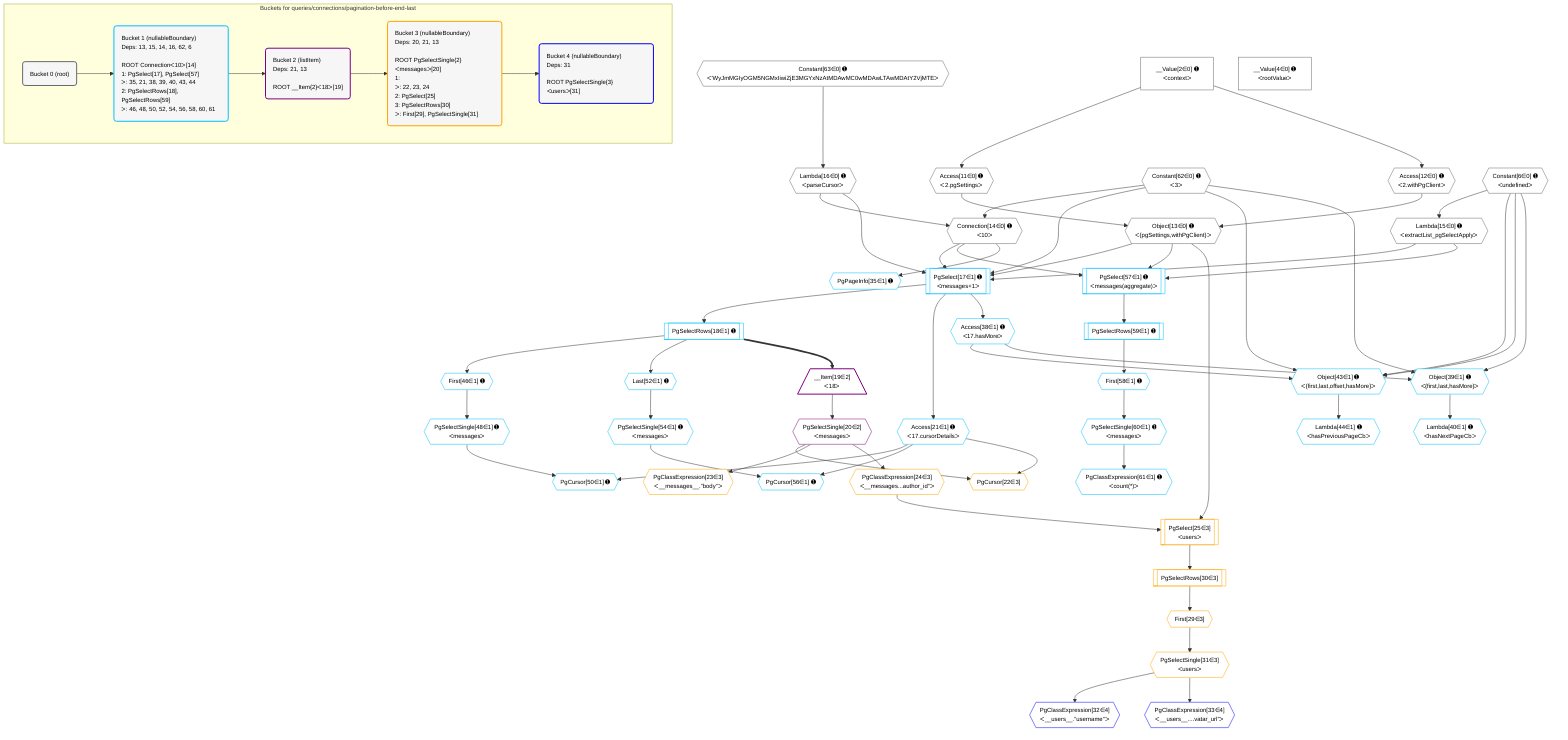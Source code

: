 %%{init: {'themeVariables': { 'fontSize': '12px'}}}%%
graph TD
    classDef path fill:#eee,stroke:#000,color:#000
    classDef plan fill:#fff,stroke-width:1px,color:#000
    classDef itemplan fill:#fff,stroke-width:2px,color:#000
    classDef unbatchedplan fill:#dff,stroke-width:1px,color:#000
    classDef sideeffectplan fill:#fcc,stroke-width:2px,color:#000
    classDef bucket fill:#f6f6f6,color:#000,stroke-width:2px,text-align:left


    %% plan dependencies
    Object13{{"Object[13∈0] ➊<br />ᐸ{pgSettings,withPgClient}ᐳ"}}:::plan
    Access11{{"Access[11∈0] ➊<br />ᐸ2.pgSettingsᐳ"}}:::plan
    Access12{{"Access[12∈0] ➊<br />ᐸ2.withPgClientᐳ"}}:::plan
    Access11 & Access12 --> Object13
    Connection14{{"Connection[14∈0] ➊<br />ᐸ10ᐳ"}}:::plan
    Constant62{{"Constant[62∈0] ➊<br />ᐸ3ᐳ"}}:::plan
    Lambda16{{"Lambda[16∈0] ➊<br />ᐸparseCursorᐳ"}}:::plan
    Constant62 & Lambda16 --> Connection14
    __Value2["__Value[2∈0] ➊<br />ᐸcontextᐳ"]:::plan
    __Value2 --> Access11
    __Value2 --> Access12
    Lambda15{{"Lambda[15∈0] ➊<br />ᐸextractList_pgSelectApplyᐳ"}}:::plan
    Constant6{{"Constant[6∈0] ➊<br />ᐸundefinedᐳ"}}:::plan
    Constant6 --> Lambda15
    Constant63{{"Constant[63∈0] ➊<br />ᐸ'WyJmMGIyOGM5NGMxIiwiZjE3MGYxNzAtMDAwMC0wMDAwLTAwMDAtY2VjMTEᐳ"}}:::plan
    Constant63 --> Lambda16
    __Value4["__Value[4∈0] ➊<br />ᐸrootValueᐳ"]:::plan
    PgSelect17[["PgSelect[17∈1] ➊<br />ᐸmessages+1ᐳ"]]:::plan
    Object13 & Lambda15 & Connection14 & Lambda16 & Constant62 --> PgSelect17
    Object43{{"Object[43∈1] ➊<br />ᐸ{first,last,offset,hasMore}ᐳ"}}:::plan
    Access38{{"Access[38∈1] ➊<br />ᐸ17.hasMoreᐳ"}}:::plan
    Constant6 & Constant62 & Constant6 & Access38 --> Object43
    Object39{{"Object[39∈1] ➊<br />ᐸ{first,last,hasMore}ᐳ"}}:::plan
    Constant6 & Constant62 & Access38 --> Object39
    PgSelect57[["PgSelect[57∈1] ➊<br />ᐸmessages(aggregate)ᐳ"]]:::plan
    Object13 & Lambda15 & Connection14 --> PgSelect57
    PgCursor50{{"PgCursor[50∈1] ➊"}}:::plan
    PgSelectSingle48{{"PgSelectSingle[48∈1] ➊<br />ᐸmessagesᐳ"}}:::plan
    Access21{{"Access[21∈1] ➊<br />ᐸ17.cursorDetailsᐳ"}}:::plan
    PgSelectSingle48 & Access21 --> PgCursor50
    PgCursor56{{"PgCursor[56∈1] ➊"}}:::plan
    PgSelectSingle54{{"PgSelectSingle[54∈1] ➊<br />ᐸmessagesᐳ"}}:::plan
    PgSelectSingle54 & Access21 --> PgCursor56
    PgSelectRows18[["PgSelectRows[18∈1] ➊"]]:::plan
    PgSelect17 --> PgSelectRows18
    PgSelect17 --> Access21
    PgPageInfo35{{"PgPageInfo[35∈1] ➊"}}:::plan
    Connection14 --> PgPageInfo35
    PgSelect17 --> Access38
    Lambda40{{"Lambda[40∈1] ➊<br />ᐸhasNextPageCbᐳ"}}:::plan
    Object39 --> Lambda40
    Lambda44{{"Lambda[44∈1] ➊<br />ᐸhasPreviousPageCbᐳ"}}:::plan
    Object43 --> Lambda44
    First46{{"First[46∈1] ➊"}}:::plan
    PgSelectRows18 --> First46
    First46 --> PgSelectSingle48
    Last52{{"Last[52∈1] ➊"}}:::plan
    PgSelectRows18 --> Last52
    Last52 --> PgSelectSingle54
    First58{{"First[58∈1] ➊"}}:::plan
    PgSelectRows59[["PgSelectRows[59∈1] ➊"]]:::plan
    PgSelectRows59 --> First58
    PgSelect57 --> PgSelectRows59
    PgSelectSingle60{{"PgSelectSingle[60∈1] ➊<br />ᐸmessagesᐳ"}}:::plan
    First58 --> PgSelectSingle60
    PgClassExpression61{{"PgClassExpression[61∈1] ➊<br />ᐸcount(*)ᐳ"}}:::plan
    PgSelectSingle60 --> PgClassExpression61
    __Item19[/"__Item[19∈2]<br />ᐸ18ᐳ"\]:::itemplan
    PgSelectRows18 ==> __Item19
    PgSelectSingle20{{"PgSelectSingle[20∈2]<br />ᐸmessagesᐳ"}}:::plan
    __Item19 --> PgSelectSingle20
    PgCursor22{{"PgCursor[22∈3]"}}:::plan
    PgSelectSingle20 & Access21 --> PgCursor22
    PgSelect25[["PgSelect[25∈3]<br />ᐸusersᐳ"]]:::plan
    PgClassExpression24{{"PgClassExpression[24∈3]<br />ᐸ__messages...author_id”ᐳ"}}:::plan
    Object13 & PgClassExpression24 --> PgSelect25
    PgClassExpression23{{"PgClassExpression[23∈3]<br />ᐸ__messages__.”body”ᐳ"}}:::plan
    PgSelectSingle20 --> PgClassExpression23
    PgSelectSingle20 --> PgClassExpression24
    First29{{"First[29∈3]"}}:::plan
    PgSelectRows30[["PgSelectRows[30∈3]"]]:::plan
    PgSelectRows30 --> First29
    PgSelect25 --> PgSelectRows30
    PgSelectSingle31{{"PgSelectSingle[31∈3]<br />ᐸusersᐳ"}}:::plan
    First29 --> PgSelectSingle31
    PgClassExpression32{{"PgClassExpression[32∈4]<br />ᐸ__users__.”username”ᐳ"}}:::plan
    PgSelectSingle31 --> PgClassExpression32
    PgClassExpression33{{"PgClassExpression[33∈4]<br />ᐸ__users__....vatar_url”ᐳ"}}:::plan
    PgSelectSingle31 --> PgClassExpression33

    %% define steps

    subgraph "Buckets for queries/connections/pagination-before-end-last"
    Bucket0("Bucket 0 (root)"):::bucket
    classDef bucket0 stroke:#696969
    class Bucket0,__Value2,__Value4,Constant6,Access11,Access12,Object13,Connection14,Lambda15,Lambda16,Constant62,Constant63 bucket0
    Bucket1("Bucket 1 (nullableBoundary)<br />Deps: 13, 15, 14, 16, 62, 6<br /><br />ROOT Connectionᐸ10ᐳ[14]<br />1: PgSelect[17], PgSelect[57]<br />ᐳ: 35, 21, 38, 39, 40, 43, 44<br />2: PgSelectRows[18], PgSelectRows[59]<br />ᐳ: 46, 48, 50, 52, 54, 56, 58, 60, 61"):::bucket
    classDef bucket1 stroke:#00bfff
    class Bucket1,PgSelect17,PgSelectRows18,Access21,PgPageInfo35,Access38,Object39,Lambda40,Object43,Lambda44,First46,PgSelectSingle48,PgCursor50,Last52,PgSelectSingle54,PgCursor56,PgSelect57,First58,PgSelectRows59,PgSelectSingle60,PgClassExpression61 bucket1
    Bucket2("Bucket 2 (listItem)<br />Deps: 21, 13<br /><br />ROOT __Item{2}ᐸ18ᐳ[19]"):::bucket
    classDef bucket2 stroke:#7f007f
    class Bucket2,__Item19,PgSelectSingle20 bucket2
    Bucket3("Bucket 3 (nullableBoundary)<br />Deps: 20, 21, 13<br /><br />ROOT PgSelectSingle{2}ᐸmessagesᐳ[20]<br />1: <br />ᐳ: 22, 23, 24<br />2: PgSelect[25]<br />3: PgSelectRows[30]<br />ᐳ: First[29], PgSelectSingle[31]"):::bucket
    classDef bucket3 stroke:#ffa500
    class Bucket3,PgCursor22,PgClassExpression23,PgClassExpression24,PgSelect25,First29,PgSelectRows30,PgSelectSingle31 bucket3
    Bucket4("Bucket 4 (nullableBoundary)<br />Deps: 31<br /><br />ROOT PgSelectSingle{3}ᐸusersᐳ[31]"):::bucket
    classDef bucket4 stroke:#0000ff
    class Bucket4,PgClassExpression32,PgClassExpression33 bucket4
    Bucket0 --> Bucket1
    Bucket1 --> Bucket2
    Bucket2 --> Bucket3
    Bucket3 --> Bucket4
    end